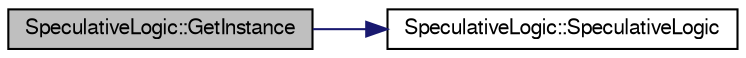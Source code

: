 digraph G
{
  edge [fontname="FreeSans",fontsize="10",labelfontname="FreeSans",labelfontsize="10"];
  node [fontname="FreeSans",fontsize="10",shape=record];
  rankdir=LR;
  Node1 [label="SpeculativeLogic::GetInstance",height=0.2,width=0.4,color="black", fillcolor="grey75", style="filled" fontcolor="black"];
  Node1 -> Node2 [color="midnightblue",fontsize="10",style="solid"];
  Node2 [label="SpeculativeLogic::SpeculativeLogic",height=0.2,width=0.4,color="black", fillcolor="white", style="filled",URL="$classSpeculativeLogic.html#a11e6d258e73e5d34f8128bbbbd8f1ddb"];
}
